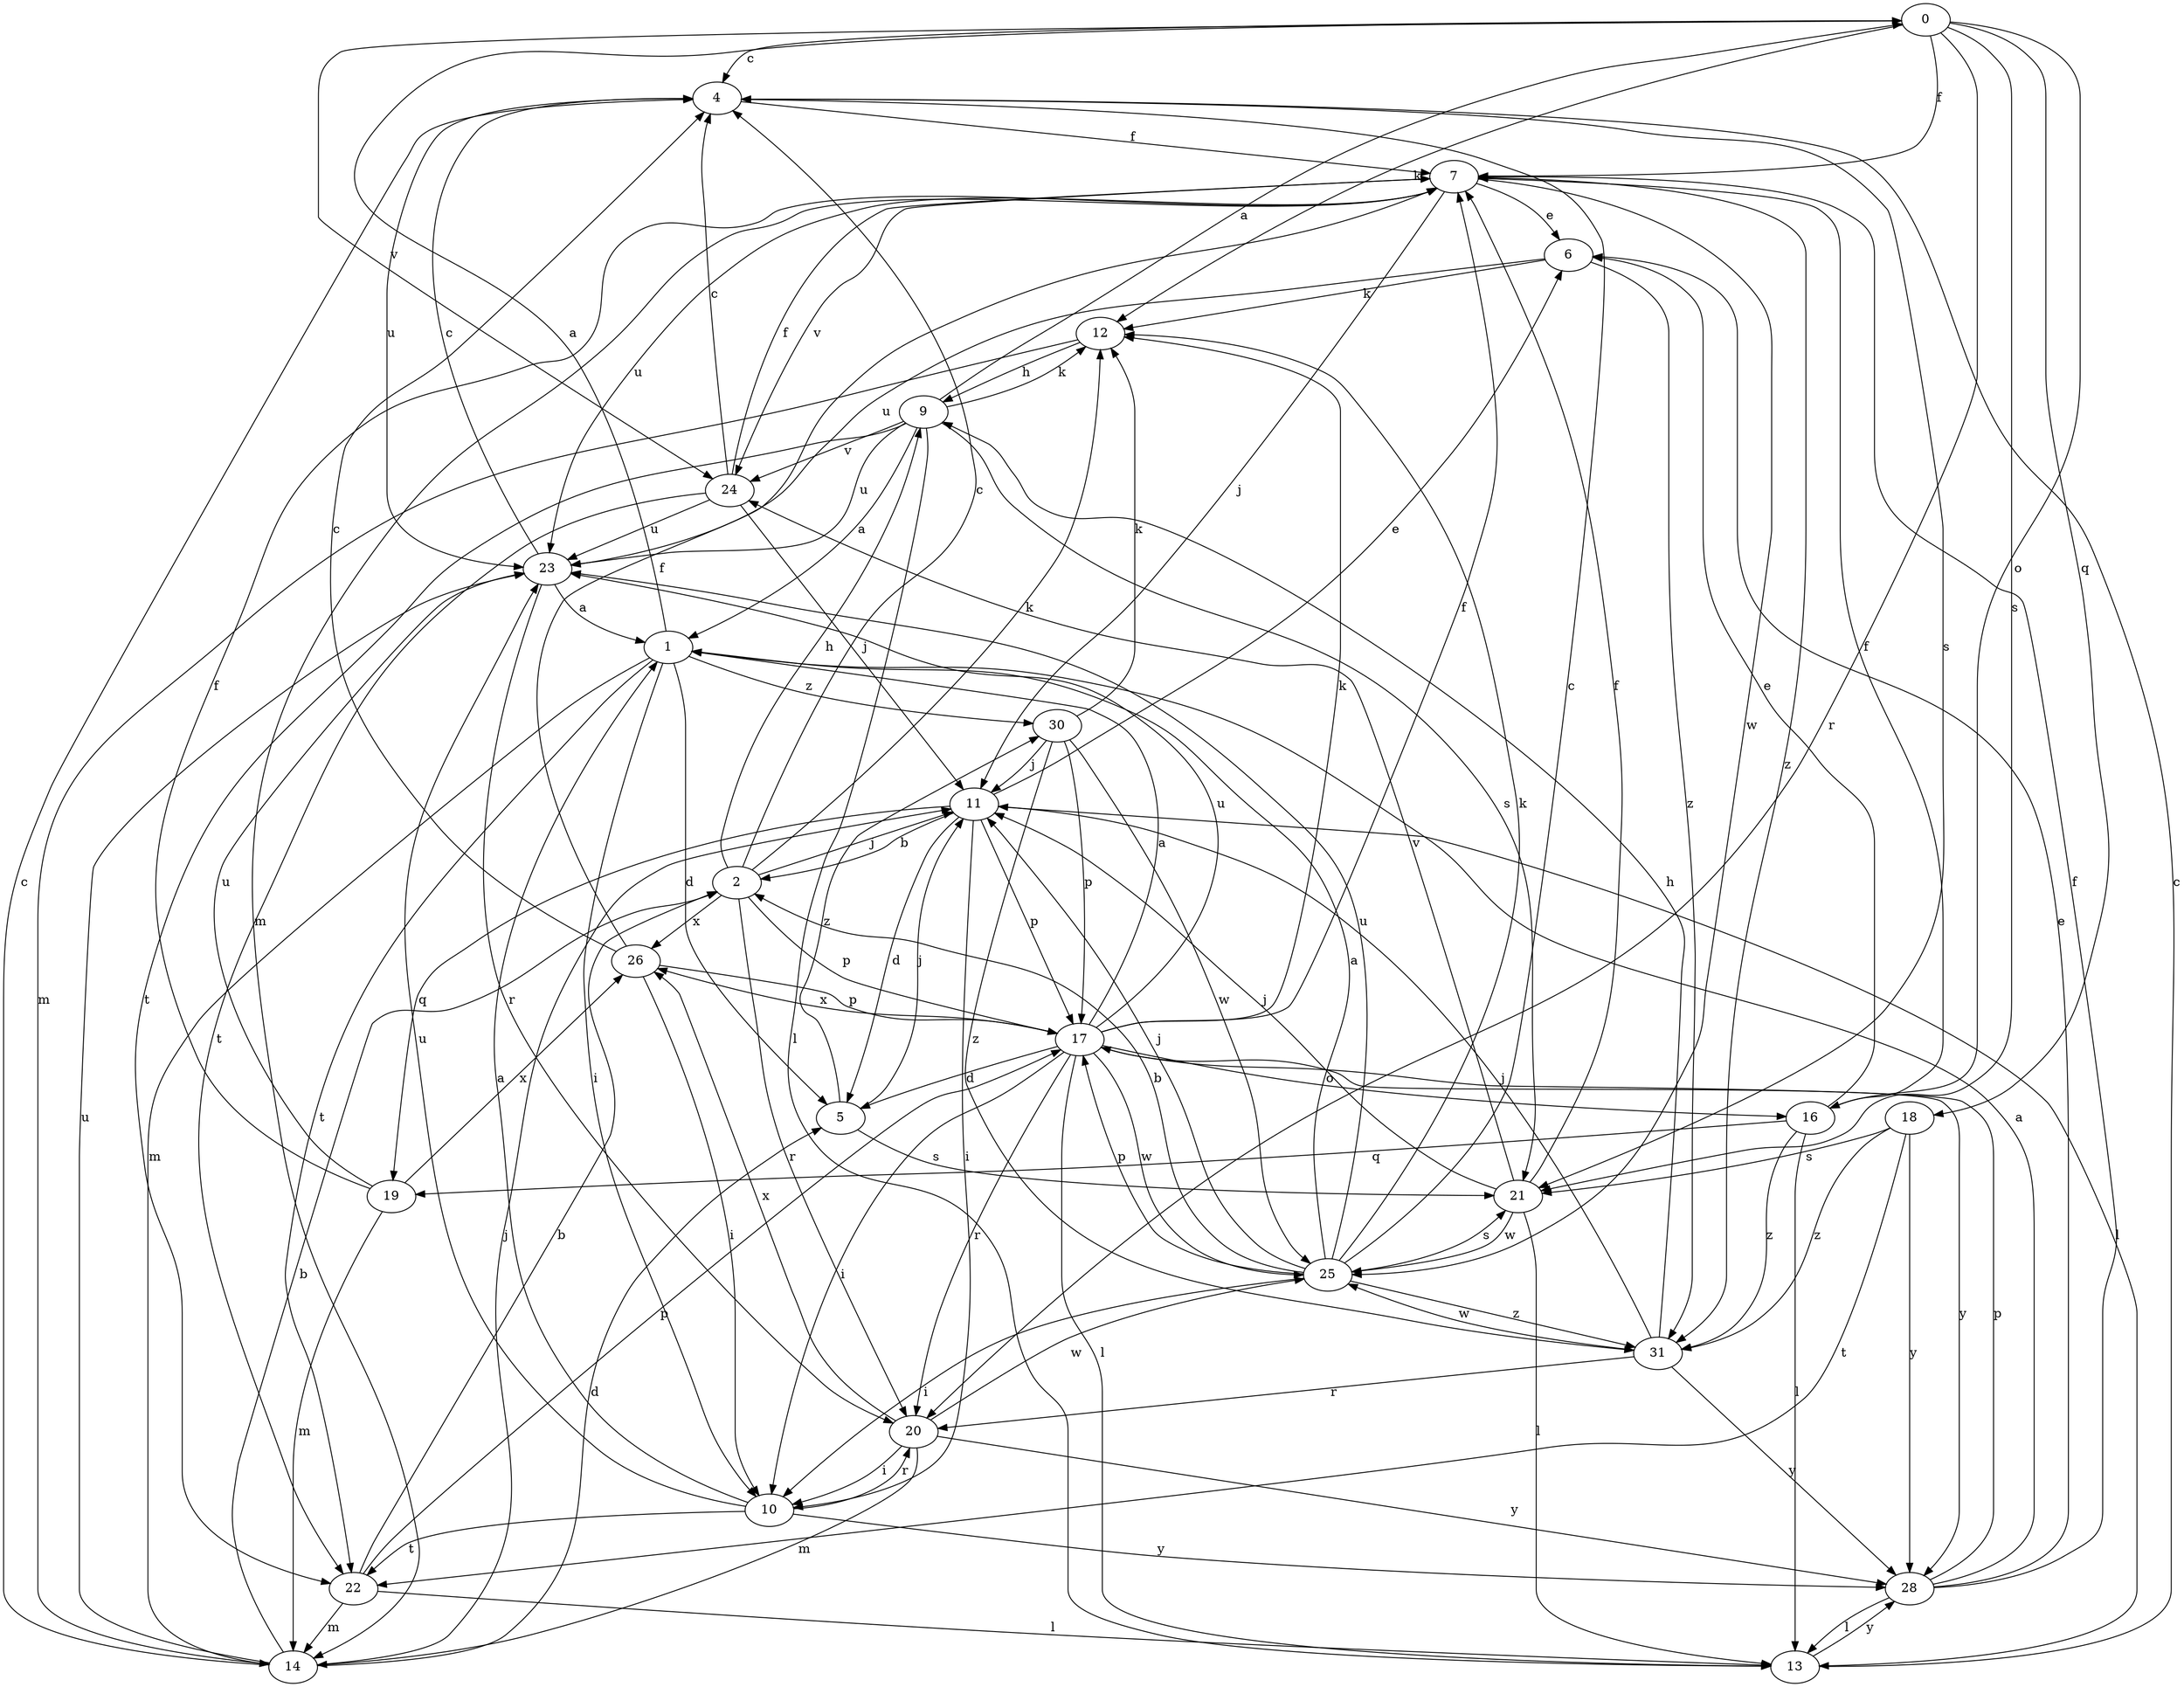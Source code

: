 strict digraph  {
0;
1;
2;
4;
5;
6;
7;
9;
10;
11;
12;
13;
14;
16;
17;
18;
19;
20;
21;
22;
23;
24;
25;
26;
28;
30;
31;
0 -> 4  [label=c];
0 -> 7  [label=f];
0 -> 12  [label=k];
0 -> 16  [label=o];
0 -> 18  [label=q];
0 -> 20  [label=r];
0 -> 21  [label=s];
0 -> 24  [label=v];
1 -> 0  [label=a];
1 -> 5  [label=d];
1 -> 10  [label=i];
1 -> 14  [label=m];
1 -> 22  [label=t];
1 -> 30  [label=z];
2 -> 4  [label=c];
2 -> 9  [label=h];
2 -> 11  [label=j];
2 -> 12  [label=k];
2 -> 17  [label=p];
2 -> 20  [label=r];
2 -> 26  [label=x];
4 -> 7  [label=f];
4 -> 21  [label=s];
4 -> 23  [label=u];
5 -> 11  [label=j];
5 -> 21  [label=s];
5 -> 30  [label=z];
6 -> 12  [label=k];
6 -> 23  [label=u];
6 -> 31  [label=z];
7 -> 6  [label=e];
7 -> 11  [label=j];
7 -> 14  [label=m];
7 -> 23  [label=u];
7 -> 24  [label=v];
7 -> 25  [label=w];
7 -> 31  [label=z];
9 -> 0  [label=a];
9 -> 1  [label=a];
9 -> 12  [label=k];
9 -> 13  [label=l];
9 -> 21  [label=s];
9 -> 22  [label=t];
9 -> 23  [label=u];
9 -> 24  [label=v];
10 -> 1  [label=a];
10 -> 20  [label=r];
10 -> 22  [label=t];
10 -> 23  [label=u];
10 -> 28  [label=y];
11 -> 2  [label=b];
11 -> 5  [label=d];
11 -> 6  [label=e];
11 -> 10  [label=i];
11 -> 13  [label=l];
11 -> 17  [label=p];
11 -> 19  [label=q];
12 -> 9  [label=h];
12 -> 14  [label=m];
13 -> 4  [label=c];
13 -> 28  [label=y];
14 -> 2  [label=b];
14 -> 4  [label=c];
14 -> 5  [label=d];
14 -> 11  [label=j];
14 -> 23  [label=u];
16 -> 6  [label=e];
16 -> 7  [label=f];
16 -> 13  [label=l];
16 -> 19  [label=q];
16 -> 31  [label=z];
17 -> 1  [label=a];
17 -> 5  [label=d];
17 -> 7  [label=f];
17 -> 10  [label=i];
17 -> 12  [label=k];
17 -> 13  [label=l];
17 -> 16  [label=o];
17 -> 20  [label=r];
17 -> 23  [label=u];
17 -> 25  [label=w];
17 -> 26  [label=x];
17 -> 28  [label=y];
18 -> 21  [label=s];
18 -> 22  [label=t];
18 -> 28  [label=y];
18 -> 31  [label=z];
19 -> 7  [label=f];
19 -> 14  [label=m];
19 -> 23  [label=u];
19 -> 26  [label=x];
20 -> 10  [label=i];
20 -> 14  [label=m];
20 -> 25  [label=w];
20 -> 26  [label=x];
20 -> 28  [label=y];
21 -> 7  [label=f];
21 -> 11  [label=j];
21 -> 13  [label=l];
21 -> 24  [label=v];
21 -> 25  [label=w];
22 -> 2  [label=b];
22 -> 13  [label=l];
22 -> 14  [label=m];
22 -> 17  [label=p];
23 -> 1  [label=a];
23 -> 4  [label=c];
23 -> 20  [label=r];
24 -> 4  [label=c];
24 -> 7  [label=f];
24 -> 11  [label=j];
24 -> 22  [label=t];
24 -> 23  [label=u];
25 -> 1  [label=a];
25 -> 2  [label=b];
25 -> 4  [label=c];
25 -> 10  [label=i];
25 -> 11  [label=j];
25 -> 12  [label=k];
25 -> 17  [label=p];
25 -> 21  [label=s];
25 -> 23  [label=u];
25 -> 31  [label=z];
26 -> 4  [label=c];
26 -> 7  [label=f];
26 -> 10  [label=i];
26 -> 17  [label=p];
28 -> 1  [label=a];
28 -> 6  [label=e];
28 -> 7  [label=f];
28 -> 13  [label=l];
28 -> 17  [label=p];
30 -> 11  [label=j];
30 -> 12  [label=k];
30 -> 17  [label=p];
30 -> 25  [label=w];
30 -> 31  [label=z];
31 -> 9  [label=h];
31 -> 11  [label=j];
31 -> 20  [label=r];
31 -> 25  [label=w];
31 -> 28  [label=y];
}
